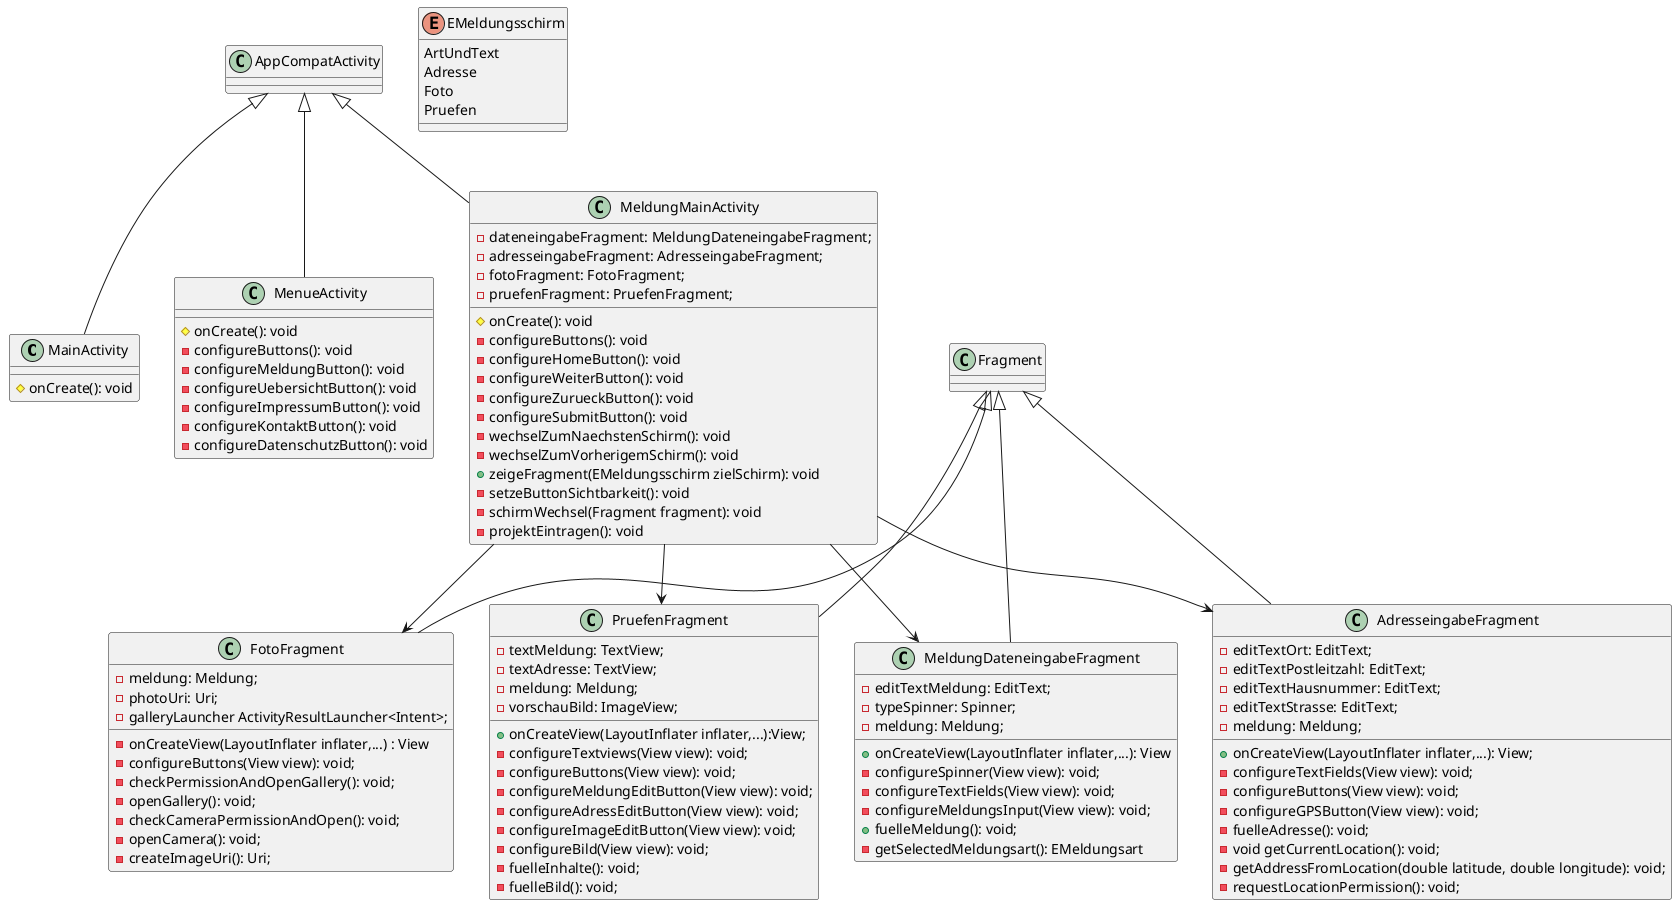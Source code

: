 @startuml
'https://plantuml.com/class-diagram

class MainActivity{
#onCreate(): void
}

class MenueActivity{
#onCreate(): void
-configureButtons(): void
-configureMeldungButton(): void
-configureUebersichtButton(): void
-configureImpressumButton(): void
-configureKontaktButton(): void
-configureDatenschutzButton(): void
}

class MeldungMainActivity{
-dateneingabeFragment: MeldungDateneingabeFragment;
-adresseingabeFragment: AdresseingabeFragment;
-fotoFragment: FotoFragment;
-pruefenFragment: PruefenFragment;

#onCreate(): void
-configureButtons(): void
-configureHomeButton(): void
-configureWeiterButton(): void
-configureZurueckButton(): void
-configureSubmitButton(): void
-wechselZumNaechstenSchirm(): void
-wechselZumVorherigemSchirm(): void
+zeigeFragment(EMeldungsschirm zielSchirm): void
-setzeButtonSichtbarkeit(): void
-schirmWechsel(Fragment fragment): void
-projektEintragen(): void
}
class MeldungDateneingabeFragment{
-editTextMeldung: EditText;
-typeSpinner: Spinner;
-meldung: Meldung;
+onCreateView(LayoutInflater inflater,...): View
-configureSpinner(View view): void;
-configureTextFields(View view): void;
-configureMeldungsInput(View view): void;
+fuelleMeldung(): void;
-getSelectedMeldungsart(): EMeldungsart
}

class AdresseingabeFragment{
-editTextOrt: EditText;
-editTextPostleitzahl: EditText;
-editTextHausnummer: EditText;
-editTextStrasse: EditText;
-meldung: Meldung;
+onCreateView(LayoutInflater inflater,...): View;
-configureTextFields(View view): void;
-configureButtons(View view): void;
-configureGPSButton(View view): void;
-fuelleAdresse(): void;
-void getCurrentLocation(): void;
-getAddressFromLocation(double latitude, double longitude): void;
-requestLocationPermission(): void;
}

class FotoFragment{
-meldung: Meldung;
-photoUri: Uri;
-galleryLauncher ActivityResultLauncher<Intent>;
-onCreateView(LayoutInflater inflater,...) : View
-configureButtons(View view): void;
-checkPermissionAndOpenGallery(): void;
-openGallery(): void;
-checkCameraPermissionAndOpen(): void;
-openCamera(): void;
-createImageUri(): Uri;
}

enum EMeldungsschirm {
ArtUndText
Adresse
Foto
Pruefen
}

class PruefenFragment{
-textMeldung: TextView;
-textAdresse: TextView;
-meldung: Meldung;
-vorschauBild: ImageView;
+onCreateView(LayoutInflater inflater,...):View;
-configureTextviews(View view): void;
-configureButtons(View view): void;
-configureMeldungEditButton(View view): void;
-configureAdressEditButton(View view): void;
-configureImageEditButton(View view): void;
-configureBild(View view): void;
-fuelleInhalte(): void;
-fuelleBild(): void;
}

class MainActivity extends AppCompatActivity
class MenueActivity extends AppCompatActivity
class MeldungMainActivity extends AppCompatActivity
class MeldungDateneingabeFragment extends Fragment
class AdresseingabeFragment extends Fragment
class FotoFragment extends Fragment
class PruefenFragment extends Fragment

MeldungMainActivity --> MeldungDateneingabeFragment
MeldungMainActivity --> AdresseingabeFragment
MeldungMainActivity --> FotoFragment
MeldungMainActivity --> PruefenFragment
@enduml
